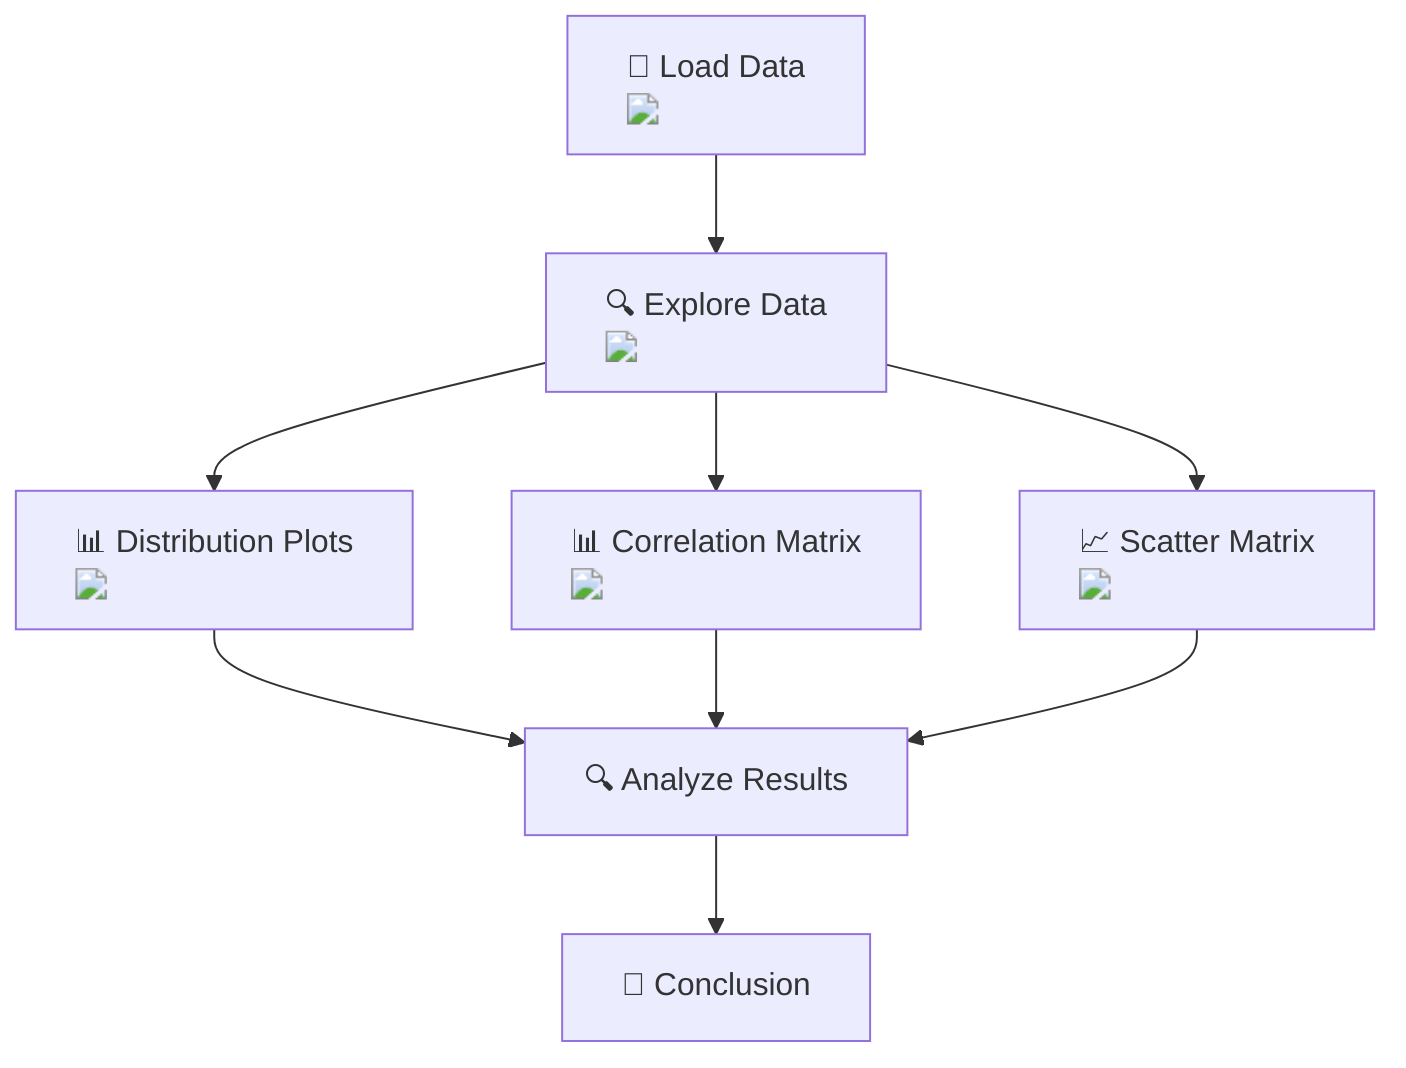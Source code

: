 graph TD;
    A["📁 Load Data <img src='file.svg' />"] --> B["🔍 Explore Data <img src='table.svg' />"];
    B --> C["📊 Distribution Plots <img src='hist_template.svg' />"];
    B --> D["📊 Correlation Matrix <img src='barplot_template.svg' />"];
    B --> E["📈 Scatter Matrix <img src='scatter_plot_template.svg' />"];
    C --> F["🔍 Analyze Results"];
    D --> F;
    E --> F;
    F --> G["📝 Conclusion"];